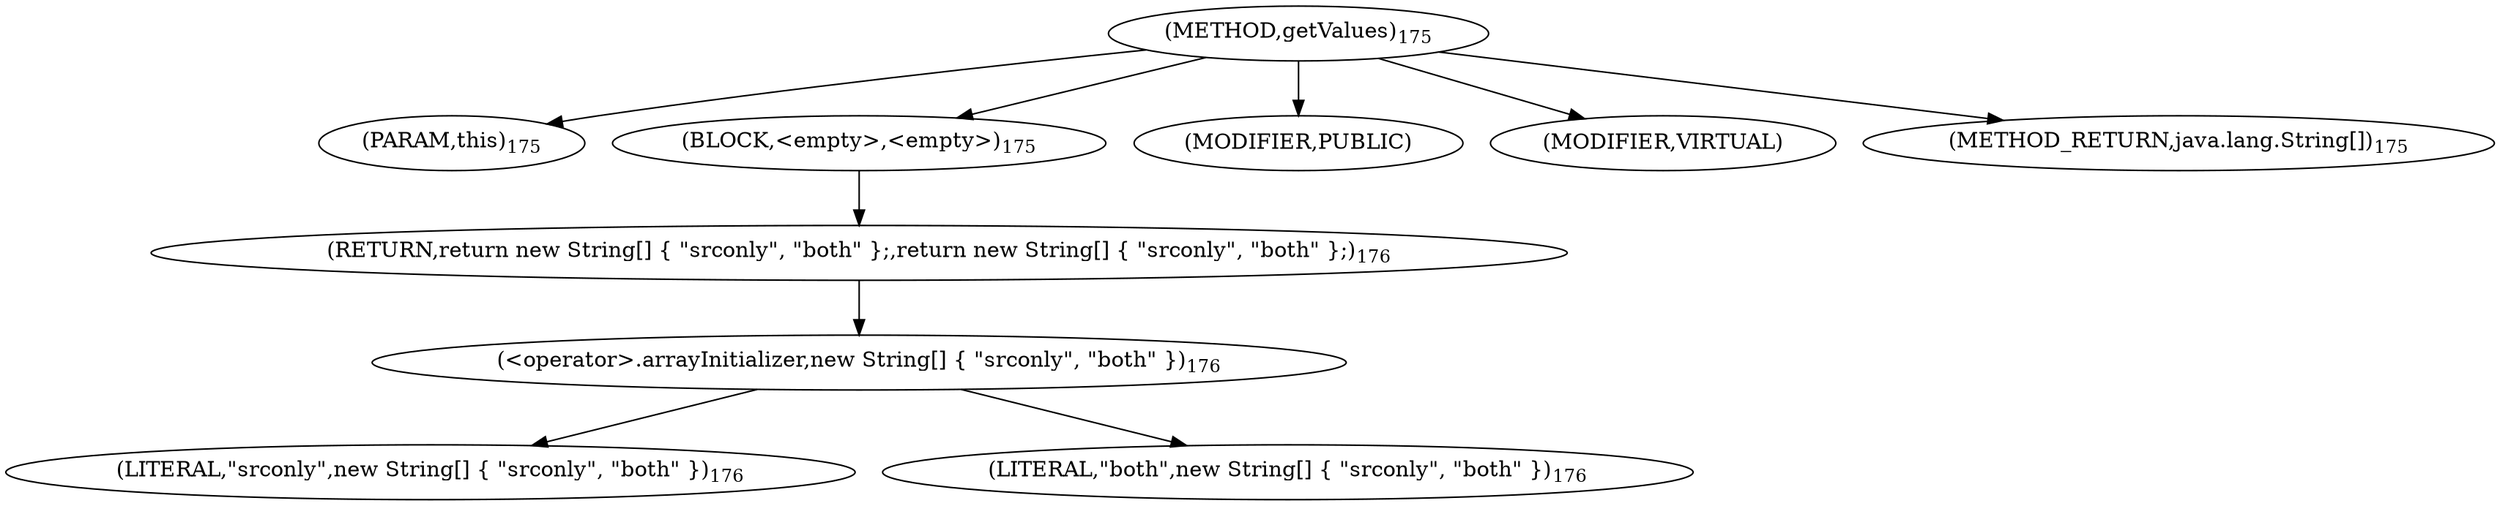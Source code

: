 digraph "getValues" {  
"330" [label = <(METHOD,getValues)<SUB>175</SUB>> ]
"331" [label = <(PARAM,this)<SUB>175</SUB>> ]
"332" [label = <(BLOCK,&lt;empty&gt;,&lt;empty&gt;)<SUB>175</SUB>> ]
"333" [label = <(RETURN,return new String[] { &quot;srconly&quot;, &quot;both&quot; };,return new String[] { &quot;srconly&quot;, &quot;both&quot; };)<SUB>176</SUB>> ]
"334" [label = <(&lt;operator&gt;.arrayInitializer,new String[] { &quot;srconly&quot;, &quot;both&quot; })<SUB>176</SUB>> ]
"335" [label = <(LITERAL,&quot;srconly&quot;,new String[] { &quot;srconly&quot;, &quot;both&quot; })<SUB>176</SUB>> ]
"336" [label = <(LITERAL,&quot;both&quot;,new String[] { &quot;srconly&quot;, &quot;both&quot; })<SUB>176</SUB>> ]
"337" [label = <(MODIFIER,PUBLIC)> ]
"338" [label = <(MODIFIER,VIRTUAL)> ]
"339" [label = <(METHOD_RETURN,java.lang.String[])<SUB>175</SUB>> ]
  "330" -> "331" 
  "330" -> "332" 
  "330" -> "337" 
  "330" -> "338" 
  "330" -> "339" 
  "332" -> "333" 
  "333" -> "334" 
  "334" -> "335" 
  "334" -> "336" 
}
